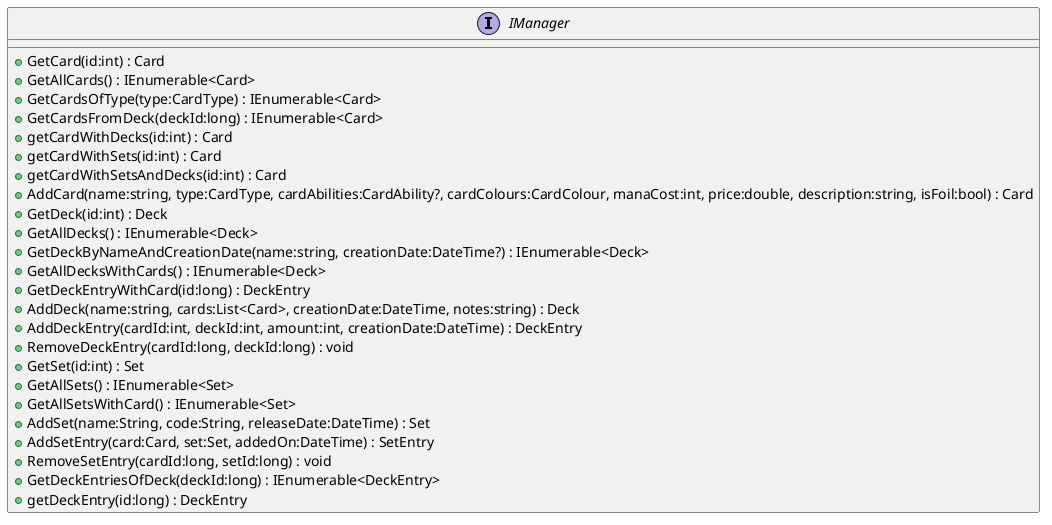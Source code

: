 @startuml
interface IManager {
    + GetCard(id:int) : Card
    + GetAllCards() : IEnumerable<Card>
    + GetCardsOfType(type:CardType) : IEnumerable<Card>
    + GetCardsFromDeck(deckId:long) : IEnumerable<Card>
    + getCardWithDecks(id:int) : Card
    + getCardWithSets(id:int) : Card
    + getCardWithSetsAndDecks(id:int) : Card
    + AddCard(name:string, type:CardType, cardAbilities:CardAbility?, cardColours:CardColour, manaCost:int, price:double, description:string, isFoil:bool) : Card
    + GetDeck(id:int) : Deck
    + GetAllDecks() : IEnumerable<Deck>
    + GetDeckByNameAndCreationDate(name:string, creationDate:DateTime?) : IEnumerable<Deck>
    + GetAllDecksWithCards() : IEnumerable<Deck>
    + GetDeckEntryWithCard(id:long) : DeckEntry
    + AddDeck(name:string, cards:List<Card>, creationDate:DateTime, notes:string) : Deck
    + AddDeckEntry(cardId:int, deckId:int, amount:int, creationDate:DateTime) : DeckEntry
    + RemoveDeckEntry(cardId:long, deckId:long) : void
    + GetSet(id:int) : Set
    + GetAllSets() : IEnumerable<Set>
    + GetAllSetsWithCard() : IEnumerable<Set>
    + AddSet(name:String, code:String, releaseDate:DateTime) : Set
    + AddSetEntry(card:Card, set:Set, addedOn:DateTime) : SetEntry
    + RemoveSetEntry(cardId:long, setId:long) : void
    + GetDeckEntriesOfDeck(deckId:long) : IEnumerable<DeckEntry>
    + getDeckEntry(id:long) : DeckEntry
}
@enduml
